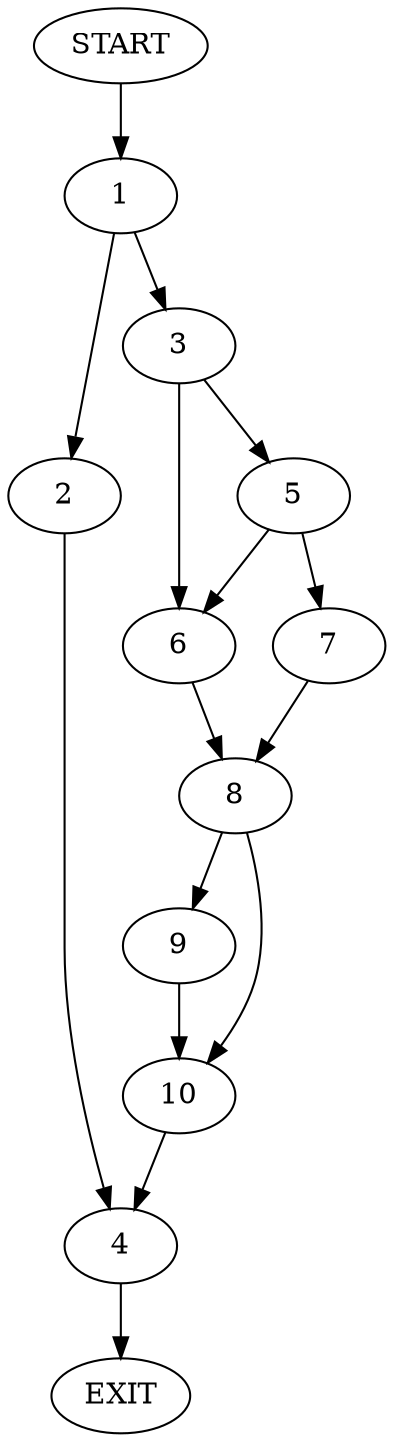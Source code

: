 digraph {
0 [label="START"]
11 [label="EXIT"]
0 -> 1
1 -> 2
1 -> 3
2 -> 4
3 -> 5
3 -> 6
5 -> 7
5 -> 6
6 -> 8
7 -> 8
8 -> 9
8 -> 10
9 -> 10
10 -> 4
4 -> 11
}

